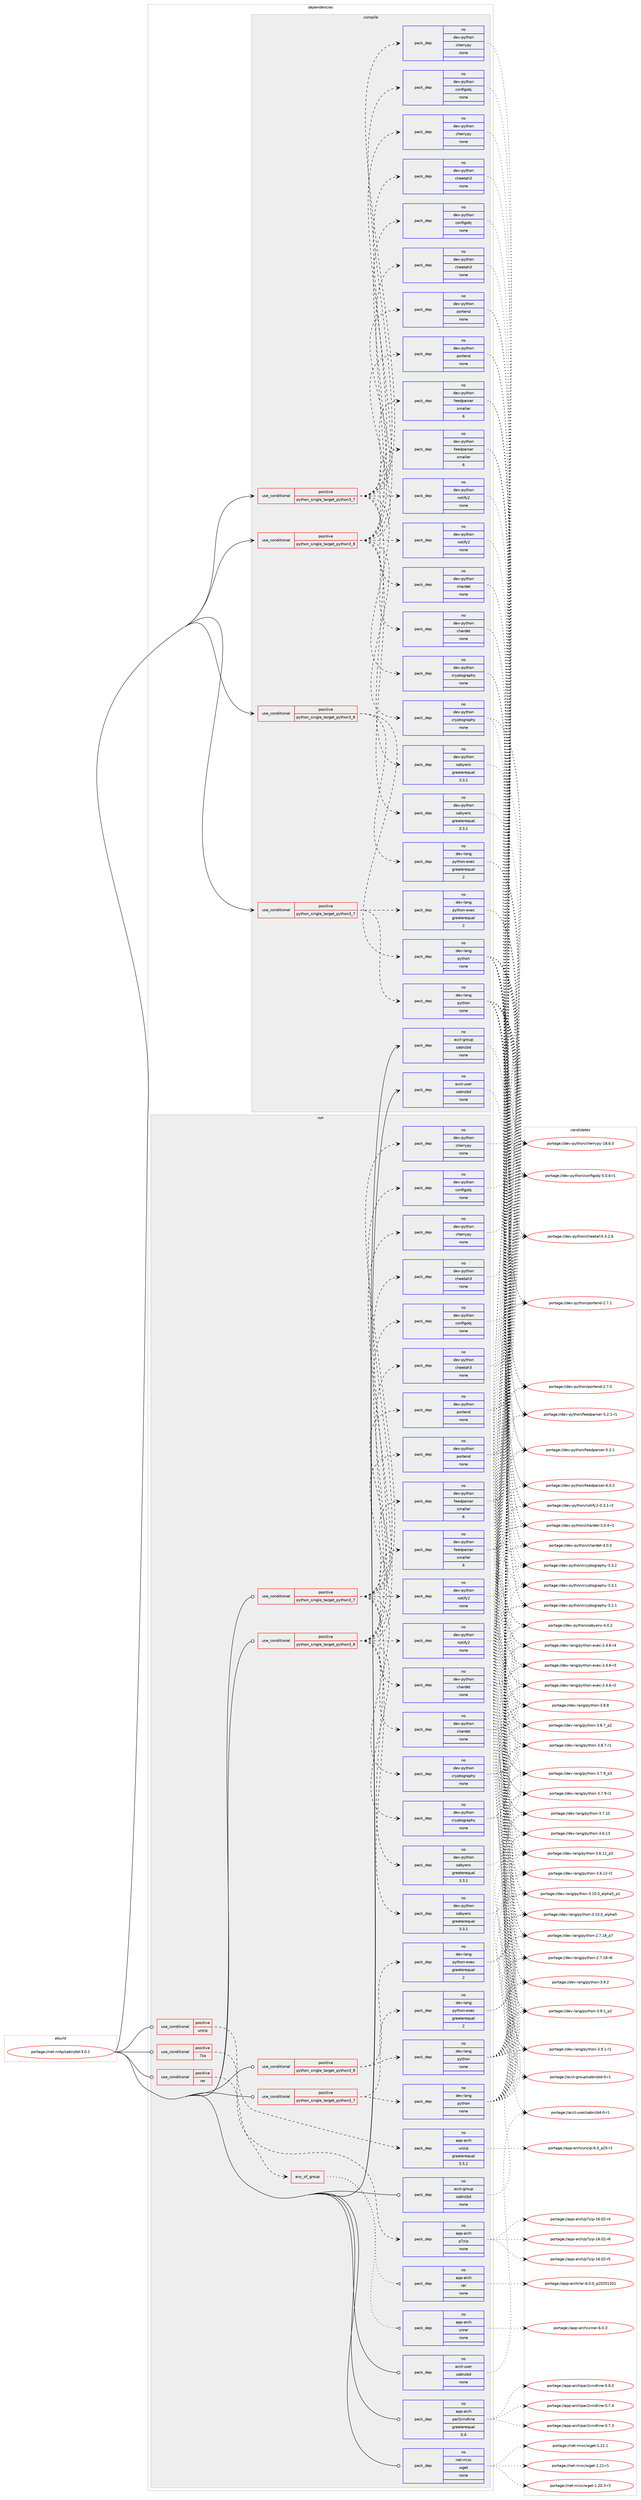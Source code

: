digraph prolog {

# *************
# Graph options
# *************

newrank=true;
concentrate=true;
compound=true;
graph [rankdir=LR,fontname=Helvetica,fontsize=10,ranksep=1.5];#, ranksep=2.5, nodesep=0.2];
edge  [arrowhead=vee];
node  [fontname=Helvetica,fontsize=10];

# **********
# The ebuild
# **********

subgraph cluster_leftcol {
color=gray;
rank=same;
label=<<i>ebuild</i>>;
id [label="portage://net-nntp/sabnzbd-3.0.1", color=red, width=4, href="../net-nntp/sabnzbd-3.0.1.svg"];
}

# ****************
# The dependencies
# ****************

subgraph cluster_midcol {
color=gray;
label=<<i>dependencies</i>>;
subgraph cluster_compile {
fillcolor="#eeeeee";
style=filled;
label=<<i>compile</i>>;
subgraph cond2599 {
dependency10089 [label=<<TABLE BORDER="0" CELLBORDER="1" CELLSPACING="0" CELLPADDING="4"><TR><TD ROWSPAN="3" CELLPADDING="10">use_conditional</TD></TR><TR><TD>positive</TD></TR><TR><TD>python_single_target_python3_7</TD></TR></TABLE>>, shape=none, color=red];
subgraph pack7386 {
dependency10090 [label=<<TABLE BORDER="0" CELLBORDER="1" CELLSPACING="0" CELLPADDING="4" WIDTH="220"><TR><TD ROWSPAN="6" CELLPADDING="30">pack_dep</TD></TR><TR><TD WIDTH="110">no</TD></TR><TR><TD>dev-lang</TD></TR><TR><TD>python</TD></TR><TR><TD>none</TD></TR><TR><TD></TD></TR></TABLE>>, shape=none, color=blue];
}
dependency10089:e -> dependency10090:w [weight=20,style="dashed",arrowhead="vee"];
subgraph pack7387 {
dependency10091 [label=<<TABLE BORDER="0" CELLBORDER="1" CELLSPACING="0" CELLPADDING="4" WIDTH="220"><TR><TD ROWSPAN="6" CELLPADDING="30">pack_dep</TD></TR><TR><TD WIDTH="110">no</TD></TR><TR><TD>dev-lang</TD></TR><TR><TD>python-exec</TD></TR><TR><TD>greaterequal</TD></TR><TR><TD>2</TD></TR></TABLE>>, shape=none, color=blue];
}
dependency10089:e -> dependency10091:w [weight=20,style="dashed",arrowhead="vee"];
}
id:e -> dependency10089:w [weight=20,style="solid",arrowhead="vee"];
subgraph cond2600 {
dependency10092 [label=<<TABLE BORDER="0" CELLBORDER="1" CELLSPACING="0" CELLPADDING="4"><TR><TD ROWSPAN="3" CELLPADDING="10">use_conditional</TD></TR><TR><TD>positive</TD></TR><TR><TD>python_single_target_python3_7</TD></TR></TABLE>>, shape=none, color=red];
subgraph pack7388 {
dependency10093 [label=<<TABLE BORDER="0" CELLBORDER="1" CELLSPACING="0" CELLPADDING="4" WIDTH="220"><TR><TD ROWSPAN="6" CELLPADDING="30">pack_dep</TD></TR><TR><TD WIDTH="110">no</TD></TR><TR><TD>dev-python</TD></TR><TR><TD>chardet</TD></TR><TR><TD>none</TD></TR><TR><TD></TD></TR></TABLE>>, shape=none, color=blue];
}
dependency10092:e -> dependency10093:w [weight=20,style="dashed",arrowhead="vee"];
subgraph pack7389 {
dependency10094 [label=<<TABLE BORDER="0" CELLBORDER="1" CELLSPACING="0" CELLPADDING="4" WIDTH="220"><TR><TD ROWSPAN="6" CELLPADDING="30">pack_dep</TD></TR><TR><TD WIDTH="110">no</TD></TR><TR><TD>dev-python</TD></TR><TR><TD>cheetah3</TD></TR><TR><TD>none</TD></TR><TR><TD></TD></TR></TABLE>>, shape=none, color=blue];
}
dependency10092:e -> dependency10094:w [weight=20,style="dashed",arrowhead="vee"];
subgraph pack7390 {
dependency10095 [label=<<TABLE BORDER="0" CELLBORDER="1" CELLSPACING="0" CELLPADDING="4" WIDTH="220"><TR><TD ROWSPAN="6" CELLPADDING="30">pack_dep</TD></TR><TR><TD WIDTH="110">no</TD></TR><TR><TD>dev-python</TD></TR><TR><TD>cherrypy</TD></TR><TR><TD>none</TD></TR><TR><TD></TD></TR></TABLE>>, shape=none, color=blue];
}
dependency10092:e -> dependency10095:w [weight=20,style="dashed",arrowhead="vee"];
subgraph pack7391 {
dependency10096 [label=<<TABLE BORDER="0" CELLBORDER="1" CELLSPACING="0" CELLPADDING="4" WIDTH="220"><TR><TD ROWSPAN="6" CELLPADDING="30">pack_dep</TD></TR><TR><TD WIDTH="110">no</TD></TR><TR><TD>dev-python</TD></TR><TR><TD>configobj</TD></TR><TR><TD>none</TD></TR><TR><TD></TD></TR></TABLE>>, shape=none, color=blue];
}
dependency10092:e -> dependency10096:w [weight=20,style="dashed",arrowhead="vee"];
subgraph pack7392 {
dependency10097 [label=<<TABLE BORDER="0" CELLBORDER="1" CELLSPACING="0" CELLPADDING="4" WIDTH="220"><TR><TD ROWSPAN="6" CELLPADDING="30">pack_dep</TD></TR><TR><TD WIDTH="110">no</TD></TR><TR><TD>dev-python</TD></TR><TR><TD>cryptography</TD></TR><TR><TD>none</TD></TR><TR><TD></TD></TR></TABLE>>, shape=none, color=blue];
}
dependency10092:e -> dependency10097:w [weight=20,style="dashed",arrowhead="vee"];
subgraph pack7393 {
dependency10098 [label=<<TABLE BORDER="0" CELLBORDER="1" CELLSPACING="0" CELLPADDING="4" WIDTH="220"><TR><TD ROWSPAN="6" CELLPADDING="30">pack_dep</TD></TR><TR><TD WIDTH="110">no</TD></TR><TR><TD>dev-python</TD></TR><TR><TD>feedparser</TD></TR><TR><TD>smaller</TD></TR><TR><TD>6</TD></TR></TABLE>>, shape=none, color=blue];
}
dependency10092:e -> dependency10098:w [weight=20,style="dashed",arrowhead="vee"];
subgraph pack7394 {
dependency10099 [label=<<TABLE BORDER="0" CELLBORDER="1" CELLSPACING="0" CELLPADDING="4" WIDTH="220"><TR><TD ROWSPAN="6" CELLPADDING="30">pack_dep</TD></TR><TR><TD WIDTH="110">no</TD></TR><TR><TD>dev-python</TD></TR><TR><TD>notify2</TD></TR><TR><TD>none</TD></TR><TR><TD></TD></TR></TABLE>>, shape=none, color=blue];
}
dependency10092:e -> dependency10099:w [weight=20,style="dashed",arrowhead="vee"];
subgraph pack7395 {
dependency10100 [label=<<TABLE BORDER="0" CELLBORDER="1" CELLSPACING="0" CELLPADDING="4" WIDTH="220"><TR><TD ROWSPAN="6" CELLPADDING="30">pack_dep</TD></TR><TR><TD WIDTH="110">no</TD></TR><TR><TD>dev-python</TD></TR><TR><TD>portend</TD></TR><TR><TD>none</TD></TR><TR><TD></TD></TR></TABLE>>, shape=none, color=blue];
}
dependency10092:e -> dependency10100:w [weight=20,style="dashed",arrowhead="vee"];
subgraph pack7396 {
dependency10101 [label=<<TABLE BORDER="0" CELLBORDER="1" CELLSPACING="0" CELLPADDING="4" WIDTH="220"><TR><TD ROWSPAN="6" CELLPADDING="30">pack_dep</TD></TR><TR><TD WIDTH="110">no</TD></TR><TR><TD>dev-python</TD></TR><TR><TD>sabyenc</TD></TR><TR><TD>greaterequal</TD></TR><TR><TD>3.3.1</TD></TR></TABLE>>, shape=none, color=blue];
}
dependency10092:e -> dependency10101:w [weight=20,style="dashed",arrowhead="vee"];
}
id:e -> dependency10092:w [weight=20,style="solid",arrowhead="vee"];
subgraph cond2601 {
dependency10102 [label=<<TABLE BORDER="0" CELLBORDER="1" CELLSPACING="0" CELLPADDING="4"><TR><TD ROWSPAN="3" CELLPADDING="10">use_conditional</TD></TR><TR><TD>positive</TD></TR><TR><TD>python_single_target_python3_8</TD></TR></TABLE>>, shape=none, color=red];
subgraph pack7397 {
dependency10103 [label=<<TABLE BORDER="0" CELLBORDER="1" CELLSPACING="0" CELLPADDING="4" WIDTH="220"><TR><TD ROWSPAN="6" CELLPADDING="30">pack_dep</TD></TR><TR><TD WIDTH="110">no</TD></TR><TR><TD>dev-lang</TD></TR><TR><TD>python</TD></TR><TR><TD>none</TD></TR><TR><TD></TD></TR></TABLE>>, shape=none, color=blue];
}
dependency10102:e -> dependency10103:w [weight=20,style="dashed",arrowhead="vee"];
subgraph pack7398 {
dependency10104 [label=<<TABLE BORDER="0" CELLBORDER="1" CELLSPACING="0" CELLPADDING="4" WIDTH="220"><TR><TD ROWSPAN="6" CELLPADDING="30">pack_dep</TD></TR><TR><TD WIDTH="110">no</TD></TR><TR><TD>dev-lang</TD></TR><TR><TD>python-exec</TD></TR><TR><TD>greaterequal</TD></TR><TR><TD>2</TD></TR></TABLE>>, shape=none, color=blue];
}
dependency10102:e -> dependency10104:w [weight=20,style="dashed",arrowhead="vee"];
}
id:e -> dependency10102:w [weight=20,style="solid",arrowhead="vee"];
subgraph cond2602 {
dependency10105 [label=<<TABLE BORDER="0" CELLBORDER="1" CELLSPACING="0" CELLPADDING="4"><TR><TD ROWSPAN="3" CELLPADDING="10">use_conditional</TD></TR><TR><TD>positive</TD></TR><TR><TD>python_single_target_python3_8</TD></TR></TABLE>>, shape=none, color=red];
subgraph pack7399 {
dependency10106 [label=<<TABLE BORDER="0" CELLBORDER="1" CELLSPACING="0" CELLPADDING="4" WIDTH="220"><TR><TD ROWSPAN="6" CELLPADDING="30">pack_dep</TD></TR><TR><TD WIDTH="110">no</TD></TR><TR><TD>dev-python</TD></TR><TR><TD>chardet</TD></TR><TR><TD>none</TD></TR><TR><TD></TD></TR></TABLE>>, shape=none, color=blue];
}
dependency10105:e -> dependency10106:w [weight=20,style="dashed",arrowhead="vee"];
subgraph pack7400 {
dependency10107 [label=<<TABLE BORDER="0" CELLBORDER="1" CELLSPACING="0" CELLPADDING="4" WIDTH="220"><TR><TD ROWSPAN="6" CELLPADDING="30">pack_dep</TD></TR><TR><TD WIDTH="110">no</TD></TR><TR><TD>dev-python</TD></TR><TR><TD>cheetah3</TD></TR><TR><TD>none</TD></TR><TR><TD></TD></TR></TABLE>>, shape=none, color=blue];
}
dependency10105:e -> dependency10107:w [weight=20,style="dashed",arrowhead="vee"];
subgraph pack7401 {
dependency10108 [label=<<TABLE BORDER="0" CELLBORDER="1" CELLSPACING="0" CELLPADDING="4" WIDTH="220"><TR><TD ROWSPAN="6" CELLPADDING="30">pack_dep</TD></TR><TR><TD WIDTH="110">no</TD></TR><TR><TD>dev-python</TD></TR><TR><TD>cherrypy</TD></TR><TR><TD>none</TD></TR><TR><TD></TD></TR></TABLE>>, shape=none, color=blue];
}
dependency10105:e -> dependency10108:w [weight=20,style="dashed",arrowhead="vee"];
subgraph pack7402 {
dependency10109 [label=<<TABLE BORDER="0" CELLBORDER="1" CELLSPACING="0" CELLPADDING="4" WIDTH="220"><TR><TD ROWSPAN="6" CELLPADDING="30">pack_dep</TD></TR><TR><TD WIDTH="110">no</TD></TR><TR><TD>dev-python</TD></TR><TR><TD>configobj</TD></TR><TR><TD>none</TD></TR><TR><TD></TD></TR></TABLE>>, shape=none, color=blue];
}
dependency10105:e -> dependency10109:w [weight=20,style="dashed",arrowhead="vee"];
subgraph pack7403 {
dependency10110 [label=<<TABLE BORDER="0" CELLBORDER="1" CELLSPACING="0" CELLPADDING="4" WIDTH="220"><TR><TD ROWSPAN="6" CELLPADDING="30">pack_dep</TD></TR><TR><TD WIDTH="110">no</TD></TR><TR><TD>dev-python</TD></TR><TR><TD>cryptography</TD></TR><TR><TD>none</TD></TR><TR><TD></TD></TR></TABLE>>, shape=none, color=blue];
}
dependency10105:e -> dependency10110:w [weight=20,style="dashed",arrowhead="vee"];
subgraph pack7404 {
dependency10111 [label=<<TABLE BORDER="0" CELLBORDER="1" CELLSPACING="0" CELLPADDING="4" WIDTH="220"><TR><TD ROWSPAN="6" CELLPADDING="30">pack_dep</TD></TR><TR><TD WIDTH="110">no</TD></TR><TR><TD>dev-python</TD></TR><TR><TD>feedparser</TD></TR><TR><TD>smaller</TD></TR><TR><TD>6</TD></TR></TABLE>>, shape=none, color=blue];
}
dependency10105:e -> dependency10111:w [weight=20,style="dashed",arrowhead="vee"];
subgraph pack7405 {
dependency10112 [label=<<TABLE BORDER="0" CELLBORDER="1" CELLSPACING="0" CELLPADDING="4" WIDTH="220"><TR><TD ROWSPAN="6" CELLPADDING="30">pack_dep</TD></TR><TR><TD WIDTH="110">no</TD></TR><TR><TD>dev-python</TD></TR><TR><TD>notify2</TD></TR><TR><TD>none</TD></TR><TR><TD></TD></TR></TABLE>>, shape=none, color=blue];
}
dependency10105:e -> dependency10112:w [weight=20,style="dashed",arrowhead="vee"];
subgraph pack7406 {
dependency10113 [label=<<TABLE BORDER="0" CELLBORDER="1" CELLSPACING="0" CELLPADDING="4" WIDTH="220"><TR><TD ROWSPAN="6" CELLPADDING="30">pack_dep</TD></TR><TR><TD WIDTH="110">no</TD></TR><TR><TD>dev-python</TD></TR><TR><TD>portend</TD></TR><TR><TD>none</TD></TR><TR><TD></TD></TR></TABLE>>, shape=none, color=blue];
}
dependency10105:e -> dependency10113:w [weight=20,style="dashed",arrowhead="vee"];
subgraph pack7407 {
dependency10114 [label=<<TABLE BORDER="0" CELLBORDER="1" CELLSPACING="0" CELLPADDING="4" WIDTH="220"><TR><TD ROWSPAN="6" CELLPADDING="30">pack_dep</TD></TR><TR><TD WIDTH="110">no</TD></TR><TR><TD>dev-python</TD></TR><TR><TD>sabyenc</TD></TR><TR><TD>greaterequal</TD></TR><TR><TD>3.3.1</TD></TR></TABLE>>, shape=none, color=blue];
}
dependency10105:e -> dependency10114:w [weight=20,style="dashed",arrowhead="vee"];
}
id:e -> dependency10105:w [weight=20,style="solid",arrowhead="vee"];
subgraph pack7408 {
dependency10115 [label=<<TABLE BORDER="0" CELLBORDER="1" CELLSPACING="0" CELLPADDING="4" WIDTH="220"><TR><TD ROWSPAN="6" CELLPADDING="30">pack_dep</TD></TR><TR><TD WIDTH="110">no</TD></TR><TR><TD>acct-group</TD></TR><TR><TD>sabnzbd</TD></TR><TR><TD>none</TD></TR><TR><TD></TD></TR></TABLE>>, shape=none, color=blue];
}
id:e -> dependency10115:w [weight=20,style="solid",arrowhead="vee"];
subgraph pack7409 {
dependency10116 [label=<<TABLE BORDER="0" CELLBORDER="1" CELLSPACING="0" CELLPADDING="4" WIDTH="220"><TR><TD ROWSPAN="6" CELLPADDING="30">pack_dep</TD></TR><TR><TD WIDTH="110">no</TD></TR><TR><TD>acct-user</TD></TR><TR><TD>sabnzbd</TD></TR><TR><TD>none</TD></TR><TR><TD></TD></TR></TABLE>>, shape=none, color=blue];
}
id:e -> dependency10116:w [weight=20,style="solid",arrowhead="vee"];
}
subgraph cluster_compileandrun {
fillcolor="#eeeeee";
style=filled;
label=<<i>compile and run</i>>;
}
subgraph cluster_run {
fillcolor="#eeeeee";
style=filled;
label=<<i>run</i>>;
subgraph cond2603 {
dependency10117 [label=<<TABLE BORDER="0" CELLBORDER="1" CELLSPACING="0" CELLPADDING="4"><TR><TD ROWSPAN="3" CELLPADDING="10">use_conditional</TD></TR><TR><TD>positive</TD></TR><TR><TD>7za</TD></TR></TABLE>>, shape=none, color=red];
subgraph pack7410 {
dependency10118 [label=<<TABLE BORDER="0" CELLBORDER="1" CELLSPACING="0" CELLPADDING="4" WIDTH="220"><TR><TD ROWSPAN="6" CELLPADDING="30">pack_dep</TD></TR><TR><TD WIDTH="110">no</TD></TR><TR><TD>app-arch</TD></TR><TR><TD>p7zip</TD></TR><TR><TD>none</TD></TR><TR><TD></TD></TR></TABLE>>, shape=none, color=blue];
}
dependency10117:e -> dependency10118:w [weight=20,style="dashed",arrowhead="vee"];
}
id:e -> dependency10117:w [weight=20,style="solid",arrowhead="odot"];
subgraph cond2604 {
dependency10119 [label=<<TABLE BORDER="0" CELLBORDER="1" CELLSPACING="0" CELLPADDING="4"><TR><TD ROWSPAN="3" CELLPADDING="10">use_conditional</TD></TR><TR><TD>positive</TD></TR><TR><TD>python_single_target_python3_7</TD></TR></TABLE>>, shape=none, color=red];
subgraph pack7411 {
dependency10120 [label=<<TABLE BORDER="0" CELLBORDER="1" CELLSPACING="0" CELLPADDING="4" WIDTH="220"><TR><TD ROWSPAN="6" CELLPADDING="30">pack_dep</TD></TR><TR><TD WIDTH="110">no</TD></TR><TR><TD>dev-lang</TD></TR><TR><TD>python</TD></TR><TR><TD>none</TD></TR><TR><TD></TD></TR></TABLE>>, shape=none, color=blue];
}
dependency10119:e -> dependency10120:w [weight=20,style="dashed",arrowhead="vee"];
subgraph pack7412 {
dependency10121 [label=<<TABLE BORDER="0" CELLBORDER="1" CELLSPACING="0" CELLPADDING="4" WIDTH="220"><TR><TD ROWSPAN="6" CELLPADDING="30">pack_dep</TD></TR><TR><TD WIDTH="110">no</TD></TR><TR><TD>dev-lang</TD></TR><TR><TD>python-exec</TD></TR><TR><TD>greaterequal</TD></TR><TR><TD>2</TD></TR></TABLE>>, shape=none, color=blue];
}
dependency10119:e -> dependency10121:w [weight=20,style="dashed",arrowhead="vee"];
}
id:e -> dependency10119:w [weight=20,style="solid",arrowhead="odot"];
subgraph cond2605 {
dependency10122 [label=<<TABLE BORDER="0" CELLBORDER="1" CELLSPACING="0" CELLPADDING="4"><TR><TD ROWSPAN="3" CELLPADDING="10">use_conditional</TD></TR><TR><TD>positive</TD></TR><TR><TD>python_single_target_python3_7</TD></TR></TABLE>>, shape=none, color=red];
subgraph pack7413 {
dependency10123 [label=<<TABLE BORDER="0" CELLBORDER="1" CELLSPACING="0" CELLPADDING="4" WIDTH="220"><TR><TD ROWSPAN="6" CELLPADDING="30">pack_dep</TD></TR><TR><TD WIDTH="110">no</TD></TR><TR><TD>dev-python</TD></TR><TR><TD>chardet</TD></TR><TR><TD>none</TD></TR><TR><TD></TD></TR></TABLE>>, shape=none, color=blue];
}
dependency10122:e -> dependency10123:w [weight=20,style="dashed",arrowhead="vee"];
subgraph pack7414 {
dependency10124 [label=<<TABLE BORDER="0" CELLBORDER="1" CELLSPACING="0" CELLPADDING="4" WIDTH="220"><TR><TD ROWSPAN="6" CELLPADDING="30">pack_dep</TD></TR><TR><TD WIDTH="110">no</TD></TR><TR><TD>dev-python</TD></TR><TR><TD>cheetah3</TD></TR><TR><TD>none</TD></TR><TR><TD></TD></TR></TABLE>>, shape=none, color=blue];
}
dependency10122:e -> dependency10124:w [weight=20,style="dashed",arrowhead="vee"];
subgraph pack7415 {
dependency10125 [label=<<TABLE BORDER="0" CELLBORDER="1" CELLSPACING="0" CELLPADDING="4" WIDTH="220"><TR><TD ROWSPAN="6" CELLPADDING="30">pack_dep</TD></TR><TR><TD WIDTH="110">no</TD></TR><TR><TD>dev-python</TD></TR><TR><TD>cherrypy</TD></TR><TR><TD>none</TD></TR><TR><TD></TD></TR></TABLE>>, shape=none, color=blue];
}
dependency10122:e -> dependency10125:w [weight=20,style="dashed",arrowhead="vee"];
subgraph pack7416 {
dependency10126 [label=<<TABLE BORDER="0" CELLBORDER="1" CELLSPACING="0" CELLPADDING="4" WIDTH="220"><TR><TD ROWSPAN="6" CELLPADDING="30">pack_dep</TD></TR><TR><TD WIDTH="110">no</TD></TR><TR><TD>dev-python</TD></TR><TR><TD>configobj</TD></TR><TR><TD>none</TD></TR><TR><TD></TD></TR></TABLE>>, shape=none, color=blue];
}
dependency10122:e -> dependency10126:w [weight=20,style="dashed",arrowhead="vee"];
subgraph pack7417 {
dependency10127 [label=<<TABLE BORDER="0" CELLBORDER="1" CELLSPACING="0" CELLPADDING="4" WIDTH="220"><TR><TD ROWSPAN="6" CELLPADDING="30">pack_dep</TD></TR><TR><TD WIDTH="110">no</TD></TR><TR><TD>dev-python</TD></TR><TR><TD>cryptography</TD></TR><TR><TD>none</TD></TR><TR><TD></TD></TR></TABLE>>, shape=none, color=blue];
}
dependency10122:e -> dependency10127:w [weight=20,style="dashed",arrowhead="vee"];
subgraph pack7418 {
dependency10128 [label=<<TABLE BORDER="0" CELLBORDER="1" CELLSPACING="0" CELLPADDING="4" WIDTH="220"><TR><TD ROWSPAN="6" CELLPADDING="30">pack_dep</TD></TR><TR><TD WIDTH="110">no</TD></TR><TR><TD>dev-python</TD></TR><TR><TD>feedparser</TD></TR><TR><TD>smaller</TD></TR><TR><TD>6</TD></TR></TABLE>>, shape=none, color=blue];
}
dependency10122:e -> dependency10128:w [weight=20,style="dashed",arrowhead="vee"];
subgraph pack7419 {
dependency10129 [label=<<TABLE BORDER="0" CELLBORDER="1" CELLSPACING="0" CELLPADDING="4" WIDTH="220"><TR><TD ROWSPAN="6" CELLPADDING="30">pack_dep</TD></TR><TR><TD WIDTH="110">no</TD></TR><TR><TD>dev-python</TD></TR><TR><TD>notify2</TD></TR><TR><TD>none</TD></TR><TR><TD></TD></TR></TABLE>>, shape=none, color=blue];
}
dependency10122:e -> dependency10129:w [weight=20,style="dashed",arrowhead="vee"];
subgraph pack7420 {
dependency10130 [label=<<TABLE BORDER="0" CELLBORDER="1" CELLSPACING="0" CELLPADDING="4" WIDTH="220"><TR><TD ROWSPAN="6" CELLPADDING="30">pack_dep</TD></TR><TR><TD WIDTH="110">no</TD></TR><TR><TD>dev-python</TD></TR><TR><TD>portend</TD></TR><TR><TD>none</TD></TR><TR><TD></TD></TR></TABLE>>, shape=none, color=blue];
}
dependency10122:e -> dependency10130:w [weight=20,style="dashed",arrowhead="vee"];
subgraph pack7421 {
dependency10131 [label=<<TABLE BORDER="0" CELLBORDER="1" CELLSPACING="0" CELLPADDING="4" WIDTH="220"><TR><TD ROWSPAN="6" CELLPADDING="30">pack_dep</TD></TR><TR><TD WIDTH="110">no</TD></TR><TR><TD>dev-python</TD></TR><TR><TD>sabyenc</TD></TR><TR><TD>greaterequal</TD></TR><TR><TD>3.3.1</TD></TR></TABLE>>, shape=none, color=blue];
}
dependency10122:e -> dependency10131:w [weight=20,style="dashed",arrowhead="vee"];
}
id:e -> dependency10122:w [weight=20,style="solid",arrowhead="odot"];
subgraph cond2606 {
dependency10132 [label=<<TABLE BORDER="0" CELLBORDER="1" CELLSPACING="0" CELLPADDING="4"><TR><TD ROWSPAN="3" CELLPADDING="10">use_conditional</TD></TR><TR><TD>positive</TD></TR><TR><TD>python_single_target_python3_8</TD></TR></TABLE>>, shape=none, color=red];
subgraph pack7422 {
dependency10133 [label=<<TABLE BORDER="0" CELLBORDER="1" CELLSPACING="0" CELLPADDING="4" WIDTH="220"><TR><TD ROWSPAN="6" CELLPADDING="30">pack_dep</TD></TR><TR><TD WIDTH="110">no</TD></TR><TR><TD>dev-lang</TD></TR><TR><TD>python</TD></TR><TR><TD>none</TD></TR><TR><TD></TD></TR></TABLE>>, shape=none, color=blue];
}
dependency10132:e -> dependency10133:w [weight=20,style="dashed",arrowhead="vee"];
subgraph pack7423 {
dependency10134 [label=<<TABLE BORDER="0" CELLBORDER="1" CELLSPACING="0" CELLPADDING="4" WIDTH="220"><TR><TD ROWSPAN="6" CELLPADDING="30">pack_dep</TD></TR><TR><TD WIDTH="110">no</TD></TR><TR><TD>dev-lang</TD></TR><TR><TD>python-exec</TD></TR><TR><TD>greaterequal</TD></TR><TR><TD>2</TD></TR></TABLE>>, shape=none, color=blue];
}
dependency10132:e -> dependency10134:w [weight=20,style="dashed",arrowhead="vee"];
}
id:e -> dependency10132:w [weight=20,style="solid",arrowhead="odot"];
subgraph cond2607 {
dependency10135 [label=<<TABLE BORDER="0" CELLBORDER="1" CELLSPACING="0" CELLPADDING="4"><TR><TD ROWSPAN="3" CELLPADDING="10">use_conditional</TD></TR><TR><TD>positive</TD></TR><TR><TD>python_single_target_python3_8</TD></TR></TABLE>>, shape=none, color=red];
subgraph pack7424 {
dependency10136 [label=<<TABLE BORDER="0" CELLBORDER="1" CELLSPACING="0" CELLPADDING="4" WIDTH="220"><TR><TD ROWSPAN="6" CELLPADDING="30">pack_dep</TD></TR><TR><TD WIDTH="110">no</TD></TR><TR><TD>dev-python</TD></TR><TR><TD>chardet</TD></TR><TR><TD>none</TD></TR><TR><TD></TD></TR></TABLE>>, shape=none, color=blue];
}
dependency10135:e -> dependency10136:w [weight=20,style="dashed",arrowhead="vee"];
subgraph pack7425 {
dependency10137 [label=<<TABLE BORDER="0" CELLBORDER="1" CELLSPACING="0" CELLPADDING="4" WIDTH="220"><TR><TD ROWSPAN="6" CELLPADDING="30">pack_dep</TD></TR><TR><TD WIDTH="110">no</TD></TR><TR><TD>dev-python</TD></TR><TR><TD>cheetah3</TD></TR><TR><TD>none</TD></TR><TR><TD></TD></TR></TABLE>>, shape=none, color=blue];
}
dependency10135:e -> dependency10137:w [weight=20,style="dashed",arrowhead="vee"];
subgraph pack7426 {
dependency10138 [label=<<TABLE BORDER="0" CELLBORDER="1" CELLSPACING="0" CELLPADDING="4" WIDTH="220"><TR><TD ROWSPAN="6" CELLPADDING="30">pack_dep</TD></TR><TR><TD WIDTH="110">no</TD></TR><TR><TD>dev-python</TD></TR><TR><TD>cherrypy</TD></TR><TR><TD>none</TD></TR><TR><TD></TD></TR></TABLE>>, shape=none, color=blue];
}
dependency10135:e -> dependency10138:w [weight=20,style="dashed",arrowhead="vee"];
subgraph pack7427 {
dependency10139 [label=<<TABLE BORDER="0" CELLBORDER="1" CELLSPACING="0" CELLPADDING="4" WIDTH="220"><TR><TD ROWSPAN="6" CELLPADDING="30">pack_dep</TD></TR><TR><TD WIDTH="110">no</TD></TR><TR><TD>dev-python</TD></TR><TR><TD>configobj</TD></TR><TR><TD>none</TD></TR><TR><TD></TD></TR></TABLE>>, shape=none, color=blue];
}
dependency10135:e -> dependency10139:w [weight=20,style="dashed",arrowhead="vee"];
subgraph pack7428 {
dependency10140 [label=<<TABLE BORDER="0" CELLBORDER="1" CELLSPACING="0" CELLPADDING="4" WIDTH="220"><TR><TD ROWSPAN="6" CELLPADDING="30">pack_dep</TD></TR><TR><TD WIDTH="110">no</TD></TR><TR><TD>dev-python</TD></TR><TR><TD>cryptography</TD></TR><TR><TD>none</TD></TR><TR><TD></TD></TR></TABLE>>, shape=none, color=blue];
}
dependency10135:e -> dependency10140:w [weight=20,style="dashed",arrowhead="vee"];
subgraph pack7429 {
dependency10141 [label=<<TABLE BORDER="0" CELLBORDER="1" CELLSPACING="0" CELLPADDING="4" WIDTH="220"><TR><TD ROWSPAN="6" CELLPADDING="30">pack_dep</TD></TR><TR><TD WIDTH="110">no</TD></TR><TR><TD>dev-python</TD></TR><TR><TD>feedparser</TD></TR><TR><TD>smaller</TD></TR><TR><TD>6</TD></TR></TABLE>>, shape=none, color=blue];
}
dependency10135:e -> dependency10141:w [weight=20,style="dashed",arrowhead="vee"];
subgraph pack7430 {
dependency10142 [label=<<TABLE BORDER="0" CELLBORDER="1" CELLSPACING="0" CELLPADDING="4" WIDTH="220"><TR><TD ROWSPAN="6" CELLPADDING="30">pack_dep</TD></TR><TR><TD WIDTH="110">no</TD></TR><TR><TD>dev-python</TD></TR><TR><TD>notify2</TD></TR><TR><TD>none</TD></TR><TR><TD></TD></TR></TABLE>>, shape=none, color=blue];
}
dependency10135:e -> dependency10142:w [weight=20,style="dashed",arrowhead="vee"];
subgraph pack7431 {
dependency10143 [label=<<TABLE BORDER="0" CELLBORDER="1" CELLSPACING="0" CELLPADDING="4" WIDTH="220"><TR><TD ROWSPAN="6" CELLPADDING="30">pack_dep</TD></TR><TR><TD WIDTH="110">no</TD></TR><TR><TD>dev-python</TD></TR><TR><TD>portend</TD></TR><TR><TD>none</TD></TR><TR><TD></TD></TR></TABLE>>, shape=none, color=blue];
}
dependency10135:e -> dependency10143:w [weight=20,style="dashed",arrowhead="vee"];
subgraph pack7432 {
dependency10144 [label=<<TABLE BORDER="0" CELLBORDER="1" CELLSPACING="0" CELLPADDING="4" WIDTH="220"><TR><TD ROWSPAN="6" CELLPADDING="30">pack_dep</TD></TR><TR><TD WIDTH="110">no</TD></TR><TR><TD>dev-python</TD></TR><TR><TD>sabyenc</TD></TR><TR><TD>greaterequal</TD></TR><TR><TD>3.3.1</TD></TR></TABLE>>, shape=none, color=blue];
}
dependency10135:e -> dependency10144:w [weight=20,style="dashed",arrowhead="vee"];
}
id:e -> dependency10135:w [weight=20,style="solid",arrowhead="odot"];
subgraph cond2608 {
dependency10145 [label=<<TABLE BORDER="0" CELLBORDER="1" CELLSPACING="0" CELLPADDING="4"><TR><TD ROWSPAN="3" CELLPADDING="10">use_conditional</TD></TR><TR><TD>positive</TD></TR><TR><TD>rar</TD></TR></TABLE>>, shape=none, color=red];
subgraph any95 {
dependency10146 [label=<<TABLE BORDER="0" CELLBORDER="1" CELLSPACING="0" CELLPADDING="4"><TR><TD CELLPADDING="10">any_of_group</TD></TR></TABLE>>, shape=none, color=red];subgraph pack7433 {
dependency10147 [label=<<TABLE BORDER="0" CELLBORDER="1" CELLSPACING="0" CELLPADDING="4" WIDTH="220"><TR><TD ROWSPAN="6" CELLPADDING="30">pack_dep</TD></TR><TR><TD WIDTH="110">no</TD></TR><TR><TD>app-arch</TD></TR><TR><TD>unrar</TD></TR><TR><TD>none</TD></TR><TR><TD></TD></TR></TABLE>>, shape=none, color=blue];
}
dependency10146:e -> dependency10147:w [weight=20,style="dotted",arrowhead="oinv"];
subgraph pack7434 {
dependency10148 [label=<<TABLE BORDER="0" CELLBORDER="1" CELLSPACING="0" CELLPADDING="4" WIDTH="220"><TR><TD ROWSPAN="6" CELLPADDING="30">pack_dep</TD></TR><TR><TD WIDTH="110">no</TD></TR><TR><TD>app-arch</TD></TR><TR><TD>rar</TD></TR><TR><TD>none</TD></TR><TR><TD></TD></TR></TABLE>>, shape=none, color=blue];
}
dependency10146:e -> dependency10148:w [weight=20,style="dotted",arrowhead="oinv"];
}
dependency10145:e -> dependency10146:w [weight=20,style="dashed",arrowhead="vee"];
}
id:e -> dependency10145:w [weight=20,style="solid",arrowhead="odot"];
subgraph cond2609 {
dependency10149 [label=<<TABLE BORDER="0" CELLBORDER="1" CELLSPACING="0" CELLPADDING="4"><TR><TD ROWSPAN="3" CELLPADDING="10">use_conditional</TD></TR><TR><TD>positive</TD></TR><TR><TD>unzip</TD></TR></TABLE>>, shape=none, color=red];
subgraph pack7435 {
dependency10150 [label=<<TABLE BORDER="0" CELLBORDER="1" CELLSPACING="0" CELLPADDING="4" WIDTH="220"><TR><TD ROWSPAN="6" CELLPADDING="30">pack_dep</TD></TR><TR><TD WIDTH="110">no</TD></TR><TR><TD>app-arch</TD></TR><TR><TD>unzip</TD></TR><TR><TD>greaterequal</TD></TR><TR><TD>5.5.2</TD></TR></TABLE>>, shape=none, color=blue];
}
dependency10149:e -> dependency10150:w [weight=20,style="dashed",arrowhead="vee"];
}
id:e -> dependency10149:w [weight=20,style="solid",arrowhead="odot"];
subgraph pack7436 {
dependency10151 [label=<<TABLE BORDER="0" CELLBORDER="1" CELLSPACING="0" CELLPADDING="4" WIDTH="220"><TR><TD ROWSPAN="6" CELLPADDING="30">pack_dep</TD></TR><TR><TD WIDTH="110">no</TD></TR><TR><TD>acct-group</TD></TR><TR><TD>sabnzbd</TD></TR><TR><TD>none</TD></TR><TR><TD></TD></TR></TABLE>>, shape=none, color=blue];
}
id:e -> dependency10151:w [weight=20,style="solid",arrowhead="odot"];
subgraph pack7437 {
dependency10152 [label=<<TABLE BORDER="0" CELLBORDER="1" CELLSPACING="0" CELLPADDING="4" WIDTH="220"><TR><TD ROWSPAN="6" CELLPADDING="30">pack_dep</TD></TR><TR><TD WIDTH="110">no</TD></TR><TR><TD>acct-user</TD></TR><TR><TD>sabnzbd</TD></TR><TR><TD>none</TD></TR><TR><TD></TD></TR></TABLE>>, shape=none, color=blue];
}
id:e -> dependency10152:w [weight=20,style="solid",arrowhead="odot"];
subgraph pack7438 {
dependency10153 [label=<<TABLE BORDER="0" CELLBORDER="1" CELLSPACING="0" CELLPADDING="4" WIDTH="220"><TR><TD ROWSPAN="6" CELLPADDING="30">pack_dep</TD></TR><TR><TD WIDTH="110">no</TD></TR><TR><TD>app-arch</TD></TR><TR><TD>par2cmdline</TD></TR><TR><TD>greaterequal</TD></TR><TR><TD>0.4</TD></TR></TABLE>>, shape=none, color=blue];
}
id:e -> dependency10153:w [weight=20,style="solid",arrowhead="odot"];
subgraph pack7439 {
dependency10154 [label=<<TABLE BORDER="0" CELLBORDER="1" CELLSPACING="0" CELLPADDING="4" WIDTH="220"><TR><TD ROWSPAN="6" CELLPADDING="30">pack_dep</TD></TR><TR><TD WIDTH="110">no</TD></TR><TR><TD>net-misc</TD></TR><TR><TD>wget</TD></TR><TR><TD>none</TD></TR><TR><TD></TD></TR></TABLE>>, shape=none, color=blue];
}
id:e -> dependency10154:w [weight=20,style="solid",arrowhead="odot"];
}
}

# **************
# The candidates
# **************

subgraph cluster_choices {
rank=same;
color=gray;
label=<<i>candidates</i>>;

subgraph choice7386 {
color=black;
nodesep=1;
choice100101118451089711010347112121116104111110455146574650 [label="portage://dev-lang/python-3.9.2", color=red, width=4,href="../dev-lang/python-3.9.2.svg"];
choice1001011184510897110103471121211161041111104551465746499511250 [label="portage://dev-lang/python-3.9.1_p2", color=red, width=4,href="../dev-lang/python-3.9.1_p2.svg"];
choice1001011184510897110103471121211161041111104551465746494511449 [label="portage://dev-lang/python-3.9.1-r1", color=red, width=4,href="../dev-lang/python-3.9.1-r1.svg"];
choice100101118451089711010347112121116104111110455146564656 [label="portage://dev-lang/python-3.8.8", color=red, width=4,href="../dev-lang/python-3.8.8.svg"];
choice1001011184510897110103471121211161041111104551465646559511250 [label="portage://dev-lang/python-3.8.7_p2", color=red, width=4,href="../dev-lang/python-3.8.7_p2.svg"];
choice1001011184510897110103471121211161041111104551465646554511449 [label="portage://dev-lang/python-3.8.7-r1", color=red, width=4,href="../dev-lang/python-3.8.7-r1.svg"];
choice1001011184510897110103471121211161041111104551465546579511251 [label="portage://dev-lang/python-3.7.9_p3", color=red, width=4,href="../dev-lang/python-3.7.9_p3.svg"];
choice1001011184510897110103471121211161041111104551465546574511450 [label="portage://dev-lang/python-3.7.9-r2", color=red, width=4,href="../dev-lang/python-3.7.9-r2.svg"];
choice10010111845108971101034711212111610411111045514655464948 [label="portage://dev-lang/python-3.7.10", color=red, width=4,href="../dev-lang/python-3.7.10.svg"];
choice10010111845108971101034711212111610411111045514654464951 [label="portage://dev-lang/python-3.6.13", color=red, width=4,href="../dev-lang/python-3.6.13.svg"];
choice100101118451089711010347112121116104111110455146544649509511251 [label="portage://dev-lang/python-3.6.12_p3", color=red, width=4,href="../dev-lang/python-3.6.12_p3.svg"];
choice100101118451089711010347112121116104111110455146544649504511450 [label="portage://dev-lang/python-3.6.12-r2", color=red, width=4,href="../dev-lang/python-3.6.12-r2.svg"];
choice10010111845108971101034711212111610411111045514649484648959710811210497539511249 [label="portage://dev-lang/python-3.10.0_alpha5_p1", color=red, width=4,href="../dev-lang/python-3.10.0_alpha5_p1.svg"];
choice1001011184510897110103471121211161041111104551464948464895971081121049753 [label="portage://dev-lang/python-3.10.0_alpha5", color=red, width=4,href="../dev-lang/python-3.10.0_alpha5.svg"];
choice100101118451089711010347112121116104111110455046554649569511255 [label="portage://dev-lang/python-2.7.18_p7", color=red, width=4,href="../dev-lang/python-2.7.18_p7.svg"];
choice100101118451089711010347112121116104111110455046554649564511454 [label="portage://dev-lang/python-2.7.18-r6", color=red, width=4,href="../dev-lang/python-2.7.18-r6.svg"];
dependency10090:e -> choice100101118451089711010347112121116104111110455146574650:w [style=dotted,weight="100"];
dependency10090:e -> choice1001011184510897110103471121211161041111104551465746499511250:w [style=dotted,weight="100"];
dependency10090:e -> choice1001011184510897110103471121211161041111104551465746494511449:w [style=dotted,weight="100"];
dependency10090:e -> choice100101118451089711010347112121116104111110455146564656:w [style=dotted,weight="100"];
dependency10090:e -> choice1001011184510897110103471121211161041111104551465646559511250:w [style=dotted,weight="100"];
dependency10090:e -> choice1001011184510897110103471121211161041111104551465646554511449:w [style=dotted,weight="100"];
dependency10090:e -> choice1001011184510897110103471121211161041111104551465546579511251:w [style=dotted,weight="100"];
dependency10090:e -> choice1001011184510897110103471121211161041111104551465546574511450:w [style=dotted,weight="100"];
dependency10090:e -> choice10010111845108971101034711212111610411111045514655464948:w [style=dotted,weight="100"];
dependency10090:e -> choice10010111845108971101034711212111610411111045514654464951:w [style=dotted,weight="100"];
dependency10090:e -> choice100101118451089711010347112121116104111110455146544649509511251:w [style=dotted,weight="100"];
dependency10090:e -> choice100101118451089711010347112121116104111110455146544649504511450:w [style=dotted,weight="100"];
dependency10090:e -> choice10010111845108971101034711212111610411111045514649484648959710811210497539511249:w [style=dotted,weight="100"];
dependency10090:e -> choice1001011184510897110103471121211161041111104551464948464895971081121049753:w [style=dotted,weight="100"];
dependency10090:e -> choice100101118451089711010347112121116104111110455046554649569511255:w [style=dotted,weight="100"];
dependency10090:e -> choice100101118451089711010347112121116104111110455046554649564511454:w [style=dotted,weight="100"];
}
subgraph choice7387 {
color=black;
nodesep=1;
choice10010111845108971101034711212111610411111045101120101994550465246544511452 [label="portage://dev-lang/python-exec-2.4.6-r4", color=red, width=4,href="../dev-lang/python-exec-2.4.6-r4.svg"];
choice10010111845108971101034711212111610411111045101120101994550465246544511451 [label="portage://dev-lang/python-exec-2.4.6-r3", color=red, width=4,href="../dev-lang/python-exec-2.4.6-r3.svg"];
choice10010111845108971101034711212111610411111045101120101994550465246544511450 [label="portage://dev-lang/python-exec-2.4.6-r2", color=red, width=4,href="../dev-lang/python-exec-2.4.6-r2.svg"];
dependency10091:e -> choice10010111845108971101034711212111610411111045101120101994550465246544511452:w [style=dotted,weight="100"];
dependency10091:e -> choice10010111845108971101034711212111610411111045101120101994550465246544511451:w [style=dotted,weight="100"];
dependency10091:e -> choice10010111845108971101034711212111610411111045101120101994550465246544511450:w [style=dotted,weight="100"];
}
subgraph choice7388 {
color=black;
nodesep=1;
choice10010111845112121116104111110479910497114100101116455246484648 [label="portage://dev-python/chardet-4.0.0", color=red, width=4,href="../dev-python/chardet-4.0.0.svg"];
choice100101118451121211161041111104799104971141001011164551464846524511449 [label="portage://dev-python/chardet-3.0.4-r1", color=red, width=4,href="../dev-python/chardet-3.0.4-r1.svg"];
dependency10093:e -> choice10010111845112121116104111110479910497114100101116455246484648:w [style=dotted,weight="100"];
dependency10093:e -> choice100101118451121211161041111104799104971141001011164551464846524511449:w [style=dotted,weight="100"];
}
subgraph choice7389 {
color=black;
nodesep=1;
choice1001011184511212111610411111047991041011011169710451455146504654 [label="portage://dev-python/cheetah3-3.2.6", color=red, width=4,href="../dev-python/cheetah3-3.2.6.svg"];
dependency10094:e -> choice1001011184511212111610411111047991041011011169710451455146504654:w [style=dotted,weight="100"];
}
subgraph choice7390 {
color=black;
nodesep=1;
choice10010111845112121116104111110479910410111411412111212145495646544648 [label="portage://dev-python/cherrypy-18.6.0", color=red, width=4,href="../dev-python/cherrypy-18.6.0.svg"];
dependency10095:e -> choice10010111845112121116104111110479910410111411412111212145495646544648:w [style=dotted,weight="100"];
}
subgraph choice7391 {
color=black;
nodesep=1;
choice100101118451121211161041111104799111110102105103111981064553464846544511449 [label="portage://dev-python/configobj-5.0.6-r1", color=red, width=4,href="../dev-python/configobj-5.0.6-r1.svg"];
dependency10096:e -> choice100101118451121211161041111104799111110102105103111981064553464846544511449:w [style=dotted,weight="100"];
}
subgraph choice7392 {
color=black;
nodesep=1;
choice10010111845112121116104111110479911412111211611110311497112104121455146514650 [label="portage://dev-python/cryptography-3.3.2", color=red, width=4,href="../dev-python/cryptography-3.3.2.svg"];
choice10010111845112121116104111110479911412111211611110311497112104121455146514649 [label="portage://dev-python/cryptography-3.3.1", color=red, width=4,href="../dev-python/cryptography-3.3.1.svg"];
choice10010111845112121116104111110479911412111211611110311497112104121455146504649 [label="portage://dev-python/cryptography-3.2.1", color=red, width=4,href="../dev-python/cryptography-3.2.1.svg"];
dependency10097:e -> choice10010111845112121116104111110479911412111211611110311497112104121455146514650:w [style=dotted,weight="100"];
dependency10097:e -> choice10010111845112121116104111110479911412111211611110311497112104121455146514649:w [style=dotted,weight="100"];
dependency10097:e -> choice10010111845112121116104111110479911412111211611110311497112104121455146504649:w [style=dotted,weight="100"];
}
subgraph choice7393 {
color=black;
nodesep=1;
choice100101118451121211161041111104710210110110011297114115101114455446484650 [label="portage://dev-python/feedparser-6.0.2", color=red, width=4,href="../dev-python/feedparser-6.0.2.svg"];
choice1001011184511212111610411111047102101101100112971141151011144553465046494511449 [label="portage://dev-python/feedparser-5.2.1-r1", color=red, width=4,href="../dev-python/feedparser-5.2.1-r1.svg"];
choice100101118451121211161041111104710210110110011297114115101114455346504649 [label="portage://dev-python/feedparser-5.2.1", color=red, width=4,href="../dev-python/feedparser-5.2.1.svg"];
dependency10098:e -> choice100101118451121211161041111104710210110110011297114115101114455446484650:w [style=dotted,weight="100"];
dependency10098:e -> choice1001011184511212111610411111047102101101100112971141151011144553465046494511449:w [style=dotted,weight="100"];
dependency10098:e -> choice100101118451121211161041111104710210110110011297114115101114455346504649:w [style=dotted,weight="100"];
}
subgraph choice7394 {
color=black;
nodesep=1;
choice1001011184511212111610411111047110111116105102121504548465146494511450 [label="portage://dev-python/notify2-0.3.1-r2", color=red, width=4,href="../dev-python/notify2-0.3.1-r2.svg"];
dependency10099:e -> choice1001011184511212111610411111047110111116105102121504548465146494511450:w [style=dotted,weight="100"];
}
subgraph choice7395 {
color=black;
nodesep=1;
choice1001011184511212111610411111047112111114116101110100455046554649 [label="portage://dev-python/portend-2.7.1", color=red, width=4,href="../dev-python/portend-2.7.1.svg"];
choice1001011184511212111610411111047112111114116101110100455046554648 [label="portage://dev-python/portend-2.7.0", color=red, width=4,href="../dev-python/portend-2.7.0.svg"];
dependency10100:e -> choice1001011184511212111610411111047112111114116101110100455046554649:w [style=dotted,weight="100"];
dependency10100:e -> choice1001011184511212111610411111047112111114116101110100455046554648:w [style=dotted,weight="100"];
}
subgraph choice7396 {
color=black;
nodesep=1;
choice1001011184511212111610411111047115979812110111099455246484650 [label="portage://dev-python/sabyenc-4.0.2", color=red, width=4,href="../dev-python/sabyenc-4.0.2.svg"];
dependency10101:e -> choice1001011184511212111610411111047115979812110111099455246484650:w [style=dotted,weight="100"];
}
subgraph choice7397 {
color=black;
nodesep=1;
choice100101118451089711010347112121116104111110455146574650 [label="portage://dev-lang/python-3.9.2", color=red, width=4,href="../dev-lang/python-3.9.2.svg"];
choice1001011184510897110103471121211161041111104551465746499511250 [label="portage://dev-lang/python-3.9.1_p2", color=red, width=4,href="../dev-lang/python-3.9.1_p2.svg"];
choice1001011184510897110103471121211161041111104551465746494511449 [label="portage://dev-lang/python-3.9.1-r1", color=red, width=4,href="../dev-lang/python-3.9.1-r1.svg"];
choice100101118451089711010347112121116104111110455146564656 [label="portage://dev-lang/python-3.8.8", color=red, width=4,href="../dev-lang/python-3.8.8.svg"];
choice1001011184510897110103471121211161041111104551465646559511250 [label="portage://dev-lang/python-3.8.7_p2", color=red, width=4,href="../dev-lang/python-3.8.7_p2.svg"];
choice1001011184510897110103471121211161041111104551465646554511449 [label="portage://dev-lang/python-3.8.7-r1", color=red, width=4,href="../dev-lang/python-3.8.7-r1.svg"];
choice1001011184510897110103471121211161041111104551465546579511251 [label="portage://dev-lang/python-3.7.9_p3", color=red, width=4,href="../dev-lang/python-3.7.9_p3.svg"];
choice1001011184510897110103471121211161041111104551465546574511450 [label="portage://dev-lang/python-3.7.9-r2", color=red, width=4,href="../dev-lang/python-3.7.9-r2.svg"];
choice10010111845108971101034711212111610411111045514655464948 [label="portage://dev-lang/python-3.7.10", color=red, width=4,href="../dev-lang/python-3.7.10.svg"];
choice10010111845108971101034711212111610411111045514654464951 [label="portage://dev-lang/python-3.6.13", color=red, width=4,href="../dev-lang/python-3.6.13.svg"];
choice100101118451089711010347112121116104111110455146544649509511251 [label="portage://dev-lang/python-3.6.12_p3", color=red, width=4,href="../dev-lang/python-3.6.12_p3.svg"];
choice100101118451089711010347112121116104111110455146544649504511450 [label="portage://dev-lang/python-3.6.12-r2", color=red, width=4,href="../dev-lang/python-3.6.12-r2.svg"];
choice10010111845108971101034711212111610411111045514649484648959710811210497539511249 [label="portage://dev-lang/python-3.10.0_alpha5_p1", color=red, width=4,href="../dev-lang/python-3.10.0_alpha5_p1.svg"];
choice1001011184510897110103471121211161041111104551464948464895971081121049753 [label="portage://dev-lang/python-3.10.0_alpha5", color=red, width=4,href="../dev-lang/python-3.10.0_alpha5.svg"];
choice100101118451089711010347112121116104111110455046554649569511255 [label="portage://dev-lang/python-2.7.18_p7", color=red, width=4,href="../dev-lang/python-2.7.18_p7.svg"];
choice100101118451089711010347112121116104111110455046554649564511454 [label="portage://dev-lang/python-2.7.18-r6", color=red, width=4,href="../dev-lang/python-2.7.18-r6.svg"];
dependency10103:e -> choice100101118451089711010347112121116104111110455146574650:w [style=dotted,weight="100"];
dependency10103:e -> choice1001011184510897110103471121211161041111104551465746499511250:w [style=dotted,weight="100"];
dependency10103:e -> choice1001011184510897110103471121211161041111104551465746494511449:w [style=dotted,weight="100"];
dependency10103:e -> choice100101118451089711010347112121116104111110455146564656:w [style=dotted,weight="100"];
dependency10103:e -> choice1001011184510897110103471121211161041111104551465646559511250:w [style=dotted,weight="100"];
dependency10103:e -> choice1001011184510897110103471121211161041111104551465646554511449:w [style=dotted,weight="100"];
dependency10103:e -> choice1001011184510897110103471121211161041111104551465546579511251:w [style=dotted,weight="100"];
dependency10103:e -> choice1001011184510897110103471121211161041111104551465546574511450:w [style=dotted,weight="100"];
dependency10103:e -> choice10010111845108971101034711212111610411111045514655464948:w [style=dotted,weight="100"];
dependency10103:e -> choice10010111845108971101034711212111610411111045514654464951:w [style=dotted,weight="100"];
dependency10103:e -> choice100101118451089711010347112121116104111110455146544649509511251:w [style=dotted,weight="100"];
dependency10103:e -> choice100101118451089711010347112121116104111110455146544649504511450:w [style=dotted,weight="100"];
dependency10103:e -> choice10010111845108971101034711212111610411111045514649484648959710811210497539511249:w [style=dotted,weight="100"];
dependency10103:e -> choice1001011184510897110103471121211161041111104551464948464895971081121049753:w [style=dotted,weight="100"];
dependency10103:e -> choice100101118451089711010347112121116104111110455046554649569511255:w [style=dotted,weight="100"];
dependency10103:e -> choice100101118451089711010347112121116104111110455046554649564511454:w [style=dotted,weight="100"];
}
subgraph choice7398 {
color=black;
nodesep=1;
choice10010111845108971101034711212111610411111045101120101994550465246544511452 [label="portage://dev-lang/python-exec-2.4.6-r4", color=red, width=4,href="../dev-lang/python-exec-2.4.6-r4.svg"];
choice10010111845108971101034711212111610411111045101120101994550465246544511451 [label="portage://dev-lang/python-exec-2.4.6-r3", color=red, width=4,href="../dev-lang/python-exec-2.4.6-r3.svg"];
choice10010111845108971101034711212111610411111045101120101994550465246544511450 [label="portage://dev-lang/python-exec-2.4.6-r2", color=red, width=4,href="../dev-lang/python-exec-2.4.6-r2.svg"];
dependency10104:e -> choice10010111845108971101034711212111610411111045101120101994550465246544511452:w [style=dotted,weight="100"];
dependency10104:e -> choice10010111845108971101034711212111610411111045101120101994550465246544511451:w [style=dotted,weight="100"];
dependency10104:e -> choice10010111845108971101034711212111610411111045101120101994550465246544511450:w [style=dotted,weight="100"];
}
subgraph choice7399 {
color=black;
nodesep=1;
choice10010111845112121116104111110479910497114100101116455246484648 [label="portage://dev-python/chardet-4.0.0", color=red, width=4,href="../dev-python/chardet-4.0.0.svg"];
choice100101118451121211161041111104799104971141001011164551464846524511449 [label="portage://dev-python/chardet-3.0.4-r1", color=red, width=4,href="../dev-python/chardet-3.0.4-r1.svg"];
dependency10106:e -> choice10010111845112121116104111110479910497114100101116455246484648:w [style=dotted,weight="100"];
dependency10106:e -> choice100101118451121211161041111104799104971141001011164551464846524511449:w [style=dotted,weight="100"];
}
subgraph choice7400 {
color=black;
nodesep=1;
choice1001011184511212111610411111047991041011011169710451455146504654 [label="portage://dev-python/cheetah3-3.2.6", color=red, width=4,href="../dev-python/cheetah3-3.2.6.svg"];
dependency10107:e -> choice1001011184511212111610411111047991041011011169710451455146504654:w [style=dotted,weight="100"];
}
subgraph choice7401 {
color=black;
nodesep=1;
choice10010111845112121116104111110479910410111411412111212145495646544648 [label="portage://dev-python/cherrypy-18.6.0", color=red, width=4,href="../dev-python/cherrypy-18.6.0.svg"];
dependency10108:e -> choice10010111845112121116104111110479910410111411412111212145495646544648:w [style=dotted,weight="100"];
}
subgraph choice7402 {
color=black;
nodesep=1;
choice100101118451121211161041111104799111110102105103111981064553464846544511449 [label="portage://dev-python/configobj-5.0.6-r1", color=red, width=4,href="../dev-python/configobj-5.0.6-r1.svg"];
dependency10109:e -> choice100101118451121211161041111104799111110102105103111981064553464846544511449:w [style=dotted,weight="100"];
}
subgraph choice7403 {
color=black;
nodesep=1;
choice10010111845112121116104111110479911412111211611110311497112104121455146514650 [label="portage://dev-python/cryptography-3.3.2", color=red, width=4,href="../dev-python/cryptography-3.3.2.svg"];
choice10010111845112121116104111110479911412111211611110311497112104121455146514649 [label="portage://dev-python/cryptography-3.3.1", color=red, width=4,href="../dev-python/cryptography-3.3.1.svg"];
choice10010111845112121116104111110479911412111211611110311497112104121455146504649 [label="portage://dev-python/cryptography-3.2.1", color=red, width=4,href="../dev-python/cryptography-3.2.1.svg"];
dependency10110:e -> choice10010111845112121116104111110479911412111211611110311497112104121455146514650:w [style=dotted,weight="100"];
dependency10110:e -> choice10010111845112121116104111110479911412111211611110311497112104121455146514649:w [style=dotted,weight="100"];
dependency10110:e -> choice10010111845112121116104111110479911412111211611110311497112104121455146504649:w [style=dotted,weight="100"];
}
subgraph choice7404 {
color=black;
nodesep=1;
choice100101118451121211161041111104710210110110011297114115101114455446484650 [label="portage://dev-python/feedparser-6.0.2", color=red, width=4,href="../dev-python/feedparser-6.0.2.svg"];
choice1001011184511212111610411111047102101101100112971141151011144553465046494511449 [label="portage://dev-python/feedparser-5.2.1-r1", color=red, width=4,href="../dev-python/feedparser-5.2.1-r1.svg"];
choice100101118451121211161041111104710210110110011297114115101114455346504649 [label="portage://dev-python/feedparser-5.2.1", color=red, width=4,href="../dev-python/feedparser-5.2.1.svg"];
dependency10111:e -> choice100101118451121211161041111104710210110110011297114115101114455446484650:w [style=dotted,weight="100"];
dependency10111:e -> choice1001011184511212111610411111047102101101100112971141151011144553465046494511449:w [style=dotted,weight="100"];
dependency10111:e -> choice100101118451121211161041111104710210110110011297114115101114455346504649:w [style=dotted,weight="100"];
}
subgraph choice7405 {
color=black;
nodesep=1;
choice1001011184511212111610411111047110111116105102121504548465146494511450 [label="portage://dev-python/notify2-0.3.1-r2", color=red, width=4,href="../dev-python/notify2-0.3.1-r2.svg"];
dependency10112:e -> choice1001011184511212111610411111047110111116105102121504548465146494511450:w [style=dotted,weight="100"];
}
subgraph choice7406 {
color=black;
nodesep=1;
choice1001011184511212111610411111047112111114116101110100455046554649 [label="portage://dev-python/portend-2.7.1", color=red, width=4,href="../dev-python/portend-2.7.1.svg"];
choice1001011184511212111610411111047112111114116101110100455046554648 [label="portage://dev-python/portend-2.7.0", color=red, width=4,href="../dev-python/portend-2.7.0.svg"];
dependency10113:e -> choice1001011184511212111610411111047112111114116101110100455046554649:w [style=dotted,weight="100"];
dependency10113:e -> choice1001011184511212111610411111047112111114116101110100455046554648:w [style=dotted,weight="100"];
}
subgraph choice7407 {
color=black;
nodesep=1;
choice1001011184511212111610411111047115979812110111099455246484650 [label="portage://dev-python/sabyenc-4.0.2", color=red, width=4,href="../dev-python/sabyenc-4.0.2.svg"];
dependency10114:e -> choice1001011184511212111610411111047115979812110111099455246484650:w [style=dotted,weight="100"];
}
subgraph choice7408 {
color=black;
nodesep=1;
choice979999116451031141111171124711597981101229810045484511449 [label="portage://acct-group/sabnzbd-0-r1", color=red, width=4,href="../acct-group/sabnzbd-0-r1.svg"];
dependency10115:e -> choice979999116451031141111171124711597981101229810045484511449:w [style=dotted,weight="100"];
}
subgraph choice7409 {
color=black;
nodesep=1;
choice979999116451171151011144711597981101229810045484511449 [label="portage://acct-user/sabnzbd-0-r1", color=red, width=4,href="../acct-user/sabnzbd-0-r1.svg"];
dependency10116:e -> choice979999116451171151011144711597981101229810045484511449:w [style=dotted,weight="100"];
}
subgraph choice7410 {
color=black;
nodesep=1;
choice9711211245971149910447112551221051124549544648504511454 [label="portage://app-arch/p7zip-16.02-r6", color=red, width=4,href="../app-arch/p7zip-16.02-r6.svg"];
choice9711211245971149910447112551221051124549544648504511453 [label="portage://app-arch/p7zip-16.02-r5", color=red, width=4,href="../app-arch/p7zip-16.02-r5.svg"];
choice9711211245971149910447112551221051124549544648504511452 [label="portage://app-arch/p7zip-16.02-r4", color=red, width=4,href="../app-arch/p7zip-16.02-r4.svg"];
dependency10118:e -> choice9711211245971149910447112551221051124549544648504511454:w [style=dotted,weight="100"];
dependency10118:e -> choice9711211245971149910447112551221051124549544648504511453:w [style=dotted,weight="100"];
dependency10118:e -> choice9711211245971149910447112551221051124549544648504511452:w [style=dotted,weight="100"];
}
subgraph choice7411 {
color=black;
nodesep=1;
choice100101118451089711010347112121116104111110455146574650 [label="portage://dev-lang/python-3.9.2", color=red, width=4,href="../dev-lang/python-3.9.2.svg"];
choice1001011184510897110103471121211161041111104551465746499511250 [label="portage://dev-lang/python-3.9.1_p2", color=red, width=4,href="../dev-lang/python-3.9.1_p2.svg"];
choice1001011184510897110103471121211161041111104551465746494511449 [label="portage://dev-lang/python-3.9.1-r1", color=red, width=4,href="../dev-lang/python-3.9.1-r1.svg"];
choice100101118451089711010347112121116104111110455146564656 [label="portage://dev-lang/python-3.8.8", color=red, width=4,href="../dev-lang/python-3.8.8.svg"];
choice1001011184510897110103471121211161041111104551465646559511250 [label="portage://dev-lang/python-3.8.7_p2", color=red, width=4,href="../dev-lang/python-3.8.7_p2.svg"];
choice1001011184510897110103471121211161041111104551465646554511449 [label="portage://dev-lang/python-3.8.7-r1", color=red, width=4,href="../dev-lang/python-3.8.7-r1.svg"];
choice1001011184510897110103471121211161041111104551465546579511251 [label="portage://dev-lang/python-3.7.9_p3", color=red, width=4,href="../dev-lang/python-3.7.9_p3.svg"];
choice1001011184510897110103471121211161041111104551465546574511450 [label="portage://dev-lang/python-3.7.9-r2", color=red, width=4,href="../dev-lang/python-3.7.9-r2.svg"];
choice10010111845108971101034711212111610411111045514655464948 [label="portage://dev-lang/python-3.7.10", color=red, width=4,href="../dev-lang/python-3.7.10.svg"];
choice10010111845108971101034711212111610411111045514654464951 [label="portage://dev-lang/python-3.6.13", color=red, width=4,href="../dev-lang/python-3.6.13.svg"];
choice100101118451089711010347112121116104111110455146544649509511251 [label="portage://dev-lang/python-3.6.12_p3", color=red, width=4,href="../dev-lang/python-3.6.12_p3.svg"];
choice100101118451089711010347112121116104111110455146544649504511450 [label="portage://dev-lang/python-3.6.12-r2", color=red, width=4,href="../dev-lang/python-3.6.12-r2.svg"];
choice10010111845108971101034711212111610411111045514649484648959710811210497539511249 [label="portage://dev-lang/python-3.10.0_alpha5_p1", color=red, width=4,href="../dev-lang/python-3.10.0_alpha5_p1.svg"];
choice1001011184510897110103471121211161041111104551464948464895971081121049753 [label="portage://dev-lang/python-3.10.0_alpha5", color=red, width=4,href="../dev-lang/python-3.10.0_alpha5.svg"];
choice100101118451089711010347112121116104111110455046554649569511255 [label="portage://dev-lang/python-2.7.18_p7", color=red, width=4,href="../dev-lang/python-2.7.18_p7.svg"];
choice100101118451089711010347112121116104111110455046554649564511454 [label="portage://dev-lang/python-2.7.18-r6", color=red, width=4,href="../dev-lang/python-2.7.18-r6.svg"];
dependency10120:e -> choice100101118451089711010347112121116104111110455146574650:w [style=dotted,weight="100"];
dependency10120:e -> choice1001011184510897110103471121211161041111104551465746499511250:w [style=dotted,weight="100"];
dependency10120:e -> choice1001011184510897110103471121211161041111104551465746494511449:w [style=dotted,weight="100"];
dependency10120:e -> choice100101118451089711010347112121116104111110455146564656:w [style=dotted,weight="100"];
dependency10120:e -> choice1001011184510897110103471121211161041111104551465646559511250:w [style=dotted,weight="100"];
dependency10120:e -> choice1001011184510897110103471121211161041111104551465646554511449:w [style=dotted,weight="100"];
dependency10120:e -> choice1001011184510897110103471121211161041111104551465546579511251:w [style=dotted,weight="100"];
dependency10120:e -> choice1001011184510897110103471121211161041111104551465546574511450:w [style=dotted,weight="100"];
dependency10120:e -> choice10010111845108971101034711212111610411111045514655464948:w [style=dotted,weight="100"];
dependency10120:e -> choice10010111845108971101034711212111610411111045514654464951:w [style=dotted,weight="100"];
dependency10120:e -> choice100101118451089711010347112121116104111110455146544649509511251:w [style=dotted,weight="100"];
dependency10120:e -> choice100101118451089711010347112121116104111110455146544649504511450:w [style=dotted,weight="100"];
dependency10120:e -> choice10010111845108971101034711212111610411111045514649484648959710811210497539511249:w [style=dotted,weight="100"];
dependency10120:e -> choice1001011184510897110103471121211161041111104551464948464895971081121049753:w [style=dotted,weight="100"];
dependency10120:e -> choice100101118451089711010347112121116104111110455046554649569511255:w [style=dotted,weight="100"];
dependency10120:e -> choice100101118451089711010347112121116104111110455046554649564511454:w [style=dotted,weight="100"];
}
subgraph choice7412 {
color=black;
nodesep=1;
choice10010111845108971101034711212111610411111045101120101994550465246544511452 [label="portage://dev-lang/python-exec-2.4.6-r4", color=red, width=4,href="../dev-lang/python-exec-2.4.6-r4.svg"];
choice10010111845108971101034711212111610411111045101120101994550465246544511451 [label="portage://dev-lang/python-exec-2.4.6-r3", color=red, width=4,href="../dev-lang/python-exec-2.4.6-r3.svg"];
choice10010111845108971101034711212111610411111045101120101994550465246544511450 [label="portage://dev-lang/python-exec-2.4.6-r2", color=red, width=4,href="../dev-lang/python-exec-2.4.6-r2.svg"];
dependency10121:e -> choice10010111845108971101034711212111610411111045101120101994550465246544511452:w [style=dotted,weight="100"];
dependency10121:e -> choice10010111845108971101034711212111610411111045101120101994550465246544511451:w [style=dotted,weight="100"];
dependency10121:e -> choice10010111845108971101034711212111610411111045101120101994550465246544511450:w [style=dotted,weight="100"];
}
subgraph choice7413 {
color=black;
nodesep=1;
choice10010111845112121116104111110479910497114100101116455246484648 [label="portage://dev-python/chardet-4.0.0", color=red, width=4,href="../dev-python/chardet-4.0.0.svg"];
choice100101118451121211161041111104799104971141001011164551464846524511449 [label="portage://dev-python/chardet-3.0.4-r1", color=red, width=4,href="../dev-python/chardet-3.0.4-r1.svg"];
dependency10123:e -> choice10010111845112121116104111110479910497114100101116455246484648:w [style=dotted,weight="100"];
dependency10123:e -> choice100101118451121211161041111104799104971141001011164551464846524511449:w [style=dotted,weight="100"];
}
subgraph choice7414 {
color=black;
nodesep=1;
choice1001011184511212111610411111047991041011011169710451455146504654 [label="portage://dev-python/cheetah3-3.2.6", color=red, width=4,href="../dev-python/cheetah3-3.2.6.svg"];
dependency10124:e -> choice1001011184511212111610411111047991041011011169710451455146504654:w [style=dotted,weight="100"];
}
subgraph choice7415 {
color=black;
nodesep=1;
choice10010111845112121116104111110479910410111411412111212145495646544648 [label="portage://dev-python/cherrypy-18.6.0", color=red, width=4,href="../dev-python/cherrypy-18.6.0.svg"];
dependency10125:e -> choice10010111845112121116104111110479910410111411412111212145495646544648:w [style=dotted,weight="100"];
}
subgraph choice7416 {
color=black;
nodesep=1;
choice100101118451121211161041111104799111110102105103111981064553464846544511449 [label="portage://dev-python/configobj-5.0.6-r1", color=red, width=4,href="../dev-python/configobj-5.0.6-r1.svg"];
dependency10126:e -> choice100101118451121211161041111104799111110102105103111981064553464846544511449:w [style=dotted,weight="100"];
}
subgraph choice7417 {
color=black;
nodesep=1;
choice10010111845112121116104111110479911412111211611110311497112104121455146514650 [label="portage://dev-python/cryptography-3.3.2", color=red, width=4,href="../dev-python/cryptography-3.3.2.svg"];
choice10010111845112121116104111110479911412111211611110311497112104121455146514649 [label="portage://dev-python/cryptography-3.3.1", color=red, width=4,href="../dev-python/cryptography-3.3.1.svg"];
choice10010111845112121116104111110479911412111211611110311497112104121455146504649 [label="portage://dev-python/cryptography-3.2.1", color=red, width=4,href="../dev-python/cryptography-3.2.1.svg"];
dependency10127:e -> choice10010111845112121116104111110479911412111211611110311497112104121455146514650:w [style=dotted,weight="100"];
dependency10127:e -> choice10010111845112121116104111110479911412111211611110311497112104121455146514649:w [style=dotted,weight="100"];
dependency10127:e -> choice10010111845112121116104111110479911412111211611110311497112104121455146504649:w [style=dotted,weight="100"];
}
subgraph choice7418 {
color=black;
nodesep=1;
choice100101118451121211161041111104710210110110011297114115101114455446484650 [label="portage://dev-python/feedparser-6.0.2", color=red, width=4,href="../dev-python/feedparser-6.0.2.svg"];
choice1001011184511212111610411111047102101101100112971141151011144553465046494511449 [label="portage://dev-python/feedparser-5.2.1-r1", color=red, width=4,href="../dev-python/feedparser-5.2.1-r1.svg"];
choice100101118451121211161041111104710210110110011297114115101114455346504649 [label="portage://dev-python/feedparser-5.2.1", color=red, width=4,href="../dev-python/feedparser-5.2.1.svg"];
dependency10128:e -> choice100101118451121211161041111104710210110110011297114115101114455446484650:w [style=dotted,weight="100"];
dependency10128:e -> choice1001011184511212111610411111047102101101100112971141151011144553465046494511449:w [style=dotted,weight="100"];
dependency10128:e -> choice100101118451121211161041111104710210110110011297114115101114455346504649:w [style=dotted,weight="100"];
}
subgraph choice7419 {
color=black;
nodesep=1;
choice1001011184511212111610411111047110111116105102121504548465146494511450 [label="portage://dev-python/notify2-0.3.1-r2", color=red, width=4,href="../dev-python/notify2-0.3.1-r2.svg"];
dependency10129:e -> choice1001011184511212111610411111047110111116105102121504548465146494511450:w [style=dotted,weight="100"];
}
subgraph choice7420 {
color=black;
nodesep=1;
choice1001011184511212111610411111047112111114116101110100455046554649 [label="portage://dev-python/portend-2.7.1", color=red, width=4,href="../dev-python/portend-2.7.1.svg"];
choice1001011184511212111610411111047112111114116101110100455046554648 [label="portage://dev-python/portend-2.7.0", color=red, width=4,href="../dev-python/portend-2.7.0.svg"];
dependency10130:e -> choice1001011184511212111610411111047112111114116101110100455046554649:w [style=dotted,weight="100"];
dependency10130:e -> choice1001011184511212111610411111047112111114116101110100455046554648:w [style=dotted,weight="100"];
}
subgraph choice7421 {
color=black;
nodesep=1;
choice1001011184511212111610411111047115979812110111099455246484650 [label="portage://dev-python/sabyenc-4.0.2", color=red, width=4,href="../dev-python/sabyenc-4.0.2.svg"];
dependency10131:e -> choice1001011184511212111610411111047115979812110111099455246484650:w [style=dotted,weight="100"];
}
subgraph choice7422 {
color=black;
nodesep=1;
choice100101118451089711010347112121116104111110455146574650 [label="portage://dev-lang/python-3.9.2", color=red, width=4,href="../dev-lang/python-3.9.2.svg"];
choice1001011184510897110103471121211161041111104551465746499511250 [label="portage://dev-lang/python-3.9.1_p2", color=red, width=4,href="../dev-lang/python-3.9.1_p2.svg"];
choice1001011184510897110103471121211161041111104551465746494511449 [label="portage://dev-lang/python-3.9.1-r1", color=red, width=4,href="../dev-lang/python-3.9.1-r1.svg"];
choice100101118451089711010347112121116104111110455146564656 [label="portage://dev-lang/python-3.8.8", color=red, width=4,href="../dev-lang/python-3.8.8.svg"];
choice1001011184510897110103471121211161041111104551465646559511250 [label="portage://dev-lang/python-3.8.7_p2", color=red, width=4,href="../dev-lang/python-3.8.7_p2.svg"];
choice1001011184510897110103471121211161041111104551465646554511449 [label="portage://dev-lang/python-3.8.7-r1", color=red, width=4,href="../dev-lang/python-3.8.7-r1.svg"];
choice1001011184510897110103471121211161041111104551465546579511251 [label="portage://dev-lang/python-3.7.9_p3", color=red, width=4,href="../dev-lang/python-3.7.9_p3.svg"];
choice1001011184510897110103471121211161041111104551465546574511450 [label="portage://dev-lang/python-3.7.9-r2", color=red, width=4,href="../dev-lang/python-3.7.9-r2.svg"];
choice10010111845108971101034711212111610411111045514655464948 [label="portage://dev-lang/python-3.7.10", color=red, width=4,href="../dev-lang/python-3.7.10.svg"];
choice10010111845108971101034711212111610411111045514654464951 [label="portage://dev-lang/python-3.6.13", color=red, width=4,href="../dev-lang/python-3.6.13.svg"];
choice100101118451089711010347112121116104111110455146544649509511251 [label="portage://dev-lang/python-3.6.12_p3", color=red, width=4,href="../dev-lang/python-3.6.12_p3.svg"];
choice100101118451089711010347112121116104111110455146544649504511450 [label="portage://dev-lang/python-3.6.12-r2", color=red, width=4,href="../dev-lang/python-3.6.12-r2.svg"];
choice10010111845108971101034711212111610411111045514649484648959710811210497539511249 [label="portage://dev-lang/python-3.10.0_alpha5_p1", color=red, width=4,href="../dev-lang/python-3.10.0_alpha5_p1.svg"];
choice1001011184510897110103471121211161041111104551464948464895971081121049753 [label="portage://dev-lang/python-3.10.0_alpha5", color=red, width=4,href="../dev-lang/python-3.10.0_alpha5.svg"];
choice100101118451089711010347112121116104111110455046554649569511255 [label="portage://dev-lang/python-2.7.18_p7", color=red, width=4,href="../dev-lang/python-2.7.18_p7.svg"];
choice100101118451089711010347112121116104111110455046554649564511454 [label="portage://dev-lang/python-2.7.18-r6", color=red, width=4,href="../dev-lang/python-2.7.18-r6.svg"];
dependency10133:e -> choice100101118451089711010347112121116104111110455146574650:w [style=dotted,weight="100"];
dependency10133:e -> choice1001011184510897110103471121211161041111104551465746499511250:w [style=dotted,weight="100"];
dependency10133:e -> choice1001011184510897110103471121211161041111104551465746494511449:w [style=dotted,weight="100"];
dependency10133:e -> choice100101118451089711010347112121116104111110455146564656:w [style=dotted,weight="100"];
dependency10133:e -> choice1001011184510897110103471121211161041111104551465646559511250:w [style=dotted,weight="100"];
dependency10133:e -> choice1001011184510897110103471121211161041111104551465646554511449:w [style=dotted,weight="100"];
dependency10133:e -> choice1001011184510897110103471121211161041111104551465546579511251:w [style=dotted,weight="100"];
dependency10133:e -> choice1001011184510897110103471121211161041111104551465546574511450:w [style=dotted,weight="100"];
dependency10133:e -> choice10010111845108971101034711212111610411111045514655464948:w [style=dotted,weight="100"];
dependency10133:e -> choice10010111845108971101034711212111610411111045514654464951:w [style=dotted,weight="100"];
dependency10133:e -> choice100101118451089711010347112121116104111110455146544649509511251:w [style=dotted,weight="100"];
dependency10133:e -> choice100101118451089711010347112121116104111110455146544649504511450:w [style=dotted,weight="100"];
dependency10133:e -> choice10010111845108971101034711212111610411111045514649484648959710811210497539511249:w [style=dotted,weight="100"];
dependency10133:e -> choice1001011184510897110103471121211161041111104551464948464895971081121049753:w [style=dotted,weight="100"];
dependency10133:e -> choice100101118451089711010347112121116104111110455046554649569511255:w [style=dotted,weight="100"];
dependency10133:e -> choice100101118451089711010347112121116104111110455046554649564511454:w [style=dotted,weight="100"];
}
subgraph choice7423 {
color=black;
nodesep=1;
choice10010111845108971101034711212111610411111045101120101994550465246544511452 [label="portage://dev-lang/python-exec-2.4.6-r4", color=red, width=4,href="../dev-lang/python-exec-2.4.6-r4.svg"];
choice10010111845108971101034711212111610411111045101120101994550465246544511451 [label="portage://dev-lang/python-exec-2.4.6-r3", color=red, width=4,href="../dev-lang/python-exec-2.4.6-r3.svg"];
choice10010111845108971101034711212111610411111045101120101994550465246544511450 [label="portage://dev-lang/python-exec-2.4.6-r2", color=red, width=4,href="../dev-lang/python-exec-2.4.6-r2.svg"];
dependency10134:e -> choice10010111845108971101034711212111610411111045101120101994550465246544511452:w [style=dotted,weight="100"];
dependency10134:e -> choice10010111845108971101034711212111610411111045101120101994550465246544511451:w [style=dotted,weight="100"];
dependency10134:e -> choice10010111845108971101034711212111610411111045101120101994550465246544511450:w [style=dotted,weight="100"];
}
subgraph choice7424 {
color=black;
nodesep=1;
choice10010111845112121116104111110479910497114100101116455246484648 [label="portage://dev-python/chardet-4.0.0", color=red, width=4,href="../dev-python/chardet-4.0.0.svg"];
choice100101118451121211161041111104799104971141001011164551464846524511449 [label="portage://dev-python/chardet-3.0.4-r1", color=red, width=4,href="../dev-python/chardet-3.0.4-r1.svg"];
dependency10136:e -> choice10010111845112121116104111110479910497114100101116455246484648:w [style=dotted,weight="100"];
dependency10136:e -> choice100101118451121211161041111104799104971141001011164551464846524511449:w [style=dotted,weight="100"];
}
subgraph choice7425 {
color=black;
nodesep=1;
choice1001011184511212111610411111047991041011011169710451455146504654 [label="portage://dev-python/cheetah3-3.2.6", color=red, width=4,href="../dev-python/cheetah3-3.2.6.svg"];
dependency10137:e -> choice1001011184511212111610411111047991041011011169710451455146504654:w [style=dotted,weight="100"];
}
subgraph choice7426 {
color=black;
nodesep=1;
choice10010111845112121116104111110479910410111411412111212145495646544648 [label="portage://dev-python/cherrypy-18.6.0", color=red, width=4,href="../dev-python/cherrypy-18.6.0.svg"];
dependency10138:e -> choice10010111845112121116104111110479910410111411412111212145495646544648:w [style=dotted,weight="100"];
}
subgraph choice7427 {
color=black;
nodesep=1;
choice100101118451121211161041111104799111110102105103111981064553464846544511449 [label="portage://dev-python/configobj-5.0.6-r1", color=red, width=4,href="../dev-python/configobj-5.0.6-r1.svg"];
dependency10139:e -> choice100101118451121211161041111104799111110102105103111981064553464846544511449:w [style=dotted,weight="100"];
}
subgraph choice7428 {
color=black;
nodesep=1;
choice10010111845112121116104111110479911412111211611110311497112104121455146514650 [label="portage://dev-python/cryptography-3.3.2", color=red, width=4,href="../dev-python/cryptography-3.3.2.svg"];
choice10010111845112121116104111110479911412111211611110311497112104121455146514649 [label="portage://dev-python/cryptography-3.3.1", color=red, width=4,href="../dev-python/cryptography-3.3.1.svg"];
choice10010111845112121116104111110479911412111211611110311497112104121455146504649 [label="portage://dev-python/cryptography-3.2.1", color=red, width=4,href="../dev-python/cryptography-3.2.1.svg"];
dependency10140:e -> choice10010111845112121116104111110479911412111211611110311497112104121455146514650:w [style=dotted,weight="100"];
dependency10140:e -> choice10010111845112121116104111110479911412111211611110311497112104121455146514649:w [style=dotted,weight="100"];
dependency10140:e -> choice10010111845112121116104111110479911412111211611110311497112104121455146504649:w [style=dotted,weight="100"];
}
subgraph choice7429 {
color=black;
nodesep=1;
choice100101118451121211161041111104710210110110011297114115101114455446484650 [label="portage://dev-python/feedparser-6.0.2", color=red, width=4,href="../dev-python/feedparser-6.0.2.svg"];
choice1001011184511212111610411111047102101101100112971141151011144553465046494511449 [label="portage://dev-python/feedparser-5.2.1-r1", color=red, width=4,href="../dev-python/feedparser-5.2.1-r1.svg"];
choice100101118451121211161041111104710210110110011297114115101114455346504649 [label="portage://dev-python/feedparser-5.2.1", color=red, width=4,href="../dev-python/feedparser-5.2.1.svg"];
dependency10141:e -> choice100101118451121211161041111104710210110110011297114115101114455446484650:w [style=dotted,weight="100"];
dependency10141:e -> choice1001011184511212111610411111047102101101100112971141151011144553465046494511449:w [style=dotted,weight="100"];
dependency10141:e -> choice100101118451121211161041111104710210110110011297114115101114455346504649:w [style=dotted,weight="100"];
}
subgraph choice7430 {
color=black;
nodesep=1;
choice1001011184511212111610411111047110111116105102121504548465146494511450 [label="portage://dev-python/notify2-0.3.1-r2", color=red, width=4,href="../dev-python/notify2-0.3.1-r2.svg"];
dependency10142:e -> choice1001011184511212111610411111047110111116105102121504548465146494511450:w [style=dotted,weight="100"];
}
subgraph choice7431 {
color=black;
nodesep=1;
choice1001011184511212111610411111047112111114116101110100455046554649 [label="portage://dev-python/portend-2.7.1", color=red, width=4,href="../dev-python/portend-2.7.1.svg"];
choice1001011184511212111610411111047112111114116101110100455046554648 [label="portage://dev-python/portend-2.7.0", color=red, width=4,href="../dev-python/portend-2.7.0.svg"];
dependency10143:e -> choice1001011184511212111610411111047112111114116101110100455046554649:w [style=dotted,weight="100"];
dependency10143:e -> choice1001011184511212111610411111047112111114116101110100455046554648:w [style=dotted,weight="100"];
}
subgraph choice7432 {
color=black;
nodesep=1;
choice1001011184511212111610411111047115979812110111099455246484650 [label="portage://dev-python/sabyenc-4.0.2", color=red, width=4,href="../dev-python/sabyenc-4.0.2.svg"];
dependency10144:e -> choice1001011184511212111610411111047115979812110111099455246484650:w [style=dotted,weight="100"];
}
subgraph choice7433 {
color=black;
nodesep=1;
choice971121124597114991044711711011497114455446484651 [label="portage://app-arch/unrar-6.0.3", color=red, width=4,href="../app-arch/unrar-6.0.3.svg"];
dependency10147:e -> choice971121124597114991044711711011497114455446484651:w [style=dotted,weight="100"];
}
subgraph choice7434 {
color=black;
nodesep=1;
choice971121124597114991044711497114455446484648951125048504849504849 [label="portage://app-arch/rar-6.0.0_p20201201", color=red, width=4,href="../app-arch/rar-6.0.0_p20201201.svg"];
dependency10148:e -> choice971121124597114991044711497114455446484648951125048504849504849:w [style=dotted,weight="100"];
}
subgraph choice7435 {
color=black;
nodesep=1;
choice9711211245971149910447117110122105112455446489511250534511449 [label="portage://app-arch/unzip-6.0_p25-r1", color=red, width=4,href="../app-arch/unzip-6.0_p25-r1.svg"];
dependency10150:e -> choice9711211245971149910447117110122105112455446489511250534511449:w [style=dotted,weight="100"];
}
subgraph choice7436 {
color=black;
nodesep=1;
choice979999116451031141111171124711597981101229810045484511449 [label="portage://acct-group/sabnzbd-0-r1", color=red, width=4,href="../acct-group/sabnzbd-0-r1.svg"];
dependency10151:e -> choice979999116451031141111171124711597981101229810045484511449:w [style=dotted,weight="100"];
}
subgraph choice7437 {
color=black;
nodesep=1;
choice979999116451171151011144711597981101229810045484511449 [label="portage://acct-user/sabnzbd-0-r1", color=red, width=4,href="../acct-user/sabnzbd-0-r1.svg"];
dependency10152:e -> choice979999116451171151011144711597981101229810045484511449:w [style=dotted,weight="100"];
}
subgraph choice7438 {
color=black;
nodesep=1;
choice9711211245971149910447112971145099109100108105110101454846564648 [label="portage://app-arch/par2cmdline-0.8.0", color=red, width=4,href="../app-arch/par2cmdline-0.8.0.svg"];
choice9711211245971149910447112971145099109100108105110101454846554652 [label="portage://app-arch/par2cmdline-0.7.4", color=red, width=4,href="../app-arch/par2cmdline-0.7.4.svg"];
choice9711211245971149910447112971145099109100108105110101454846554651 [label="portage://app-arch/par2cmdline-0.7.3", color=red, width=4,href="../app-arch/par2cmdline-0.7.3.svg"];
dependency10153:e -> choice9711211245971149910447112971145099109100108105110101454846564648:w [style=dotted,weight="100"];
dependency10153:e -> choice9711211245971149910447112971145099109100108105110101454846554652:w [style=dotted,weight="100"];
dependency10153:e -> choice9711211245971149910447112971145099109100108105110101454846554651:w [style=dotted,weight="100"];
}
subgraph choice7439 {
color=black;
nodesep=1;
choice11010111645109105115994711910310111645494650494649 [label="portage://net-misc/wget-1.21.1", color=red, width=4,href="../net-misc/wget-1.21.1.svg"];
choice11010111645109105115994711910310111645494650494511449 [label="portage://net-misc/wget-1.21-r1", color=red, width=4,href="../net-misc/wget-1.21-r1.svg"];
choice110101116451091051159947119103101116454946504846514511451 [label="portage://net-misc/wget-1.20.3-r3", color=red, width=4,href="../net-misc/wget-1.20.3-r3.svg"];
dependency10154:e -> choice11010111645109105115994711910310111645494650494649:w [style=dotted,weight="100"];
dependency10154:e -> choice11010111645109105115994711910310111645494650494511449:w [style=dotted,weight="100"];
dependency10154:e -> choice110101116451091051159947119103101116454946504846514511451:w [style=dotted,weight="100"];
}
}

}
